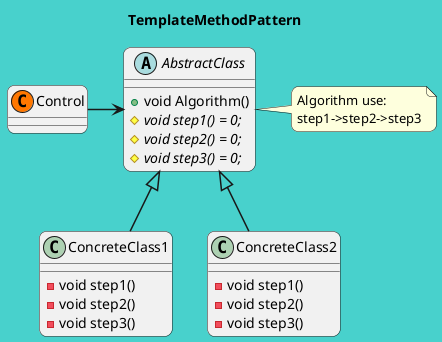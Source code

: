 @startuml
title TemplateMethodPattern
skinparam backgroundColor MediumTurquoise
skinparam roundcorner 15
skinparam sequenceArrowThickness 1.5
'skinparam handwritten true

abstract class AbstractClass {
	+ void Algorithm()
	# {abstract}  void step1() = 0;
	# {abstract}  void step2() = 0;
	# {abstract}  void step3() = 0;
}
note right : Algorithm use: \nstep1->step2->step3

class ConcreteClass1 {
	- void step1()
	- void step2()
	- void step3()
}

class ConcreteClass2 {
	- void step1()
	- void step2()
	- void step3()
}

AbstractClass <|-- ConcreteClass1
AbstractClass <|-- ConcreteClass2

class Control << (C,#FF7700) >>
Control -> AbstractClass
@enduml